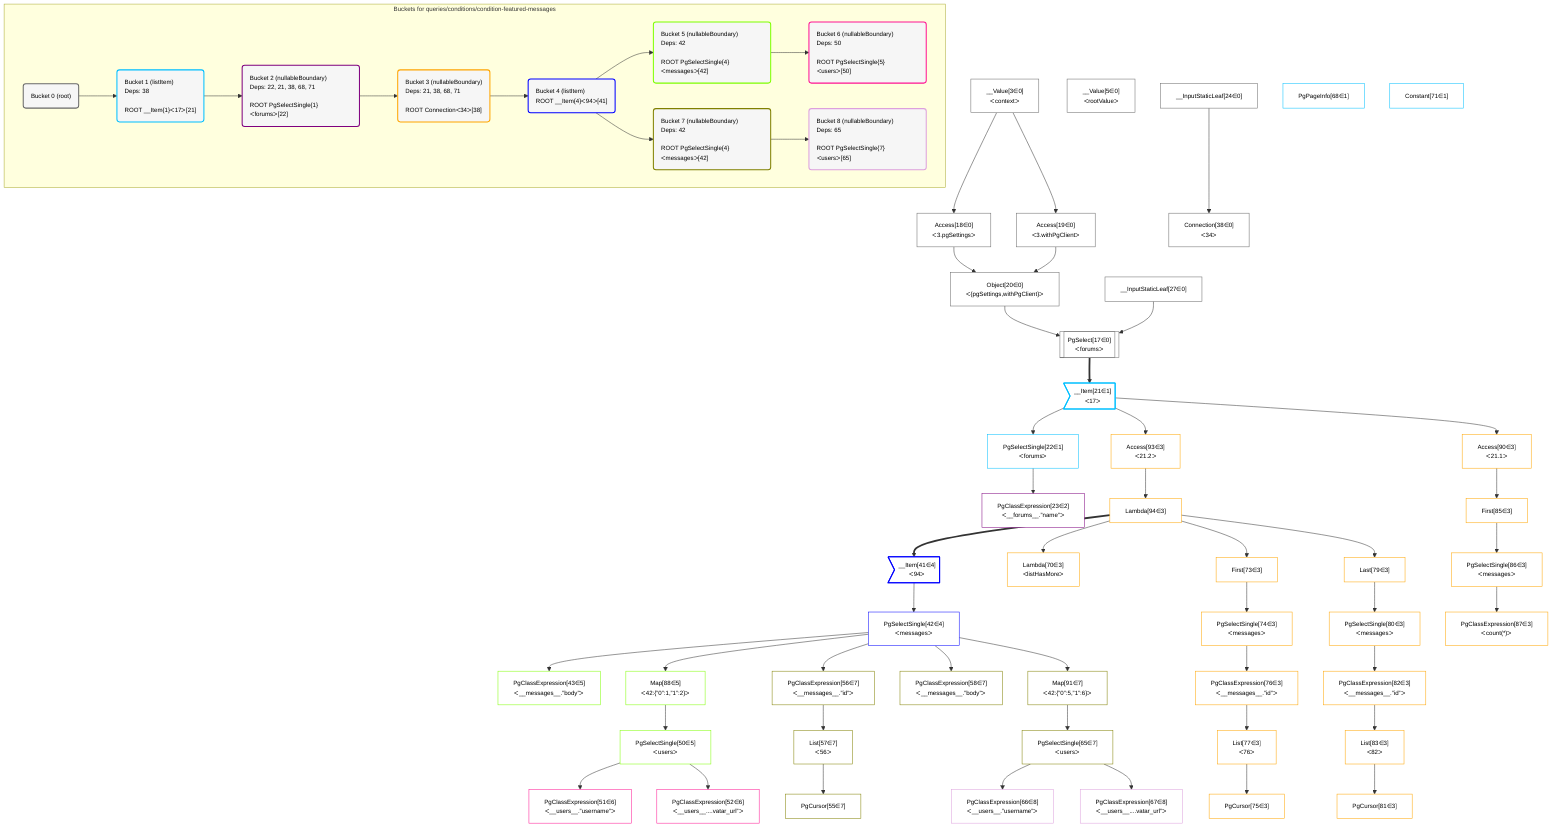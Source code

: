 %%{init: {'themeVariables': { 'fontSize': '12px'}}}%%
graph TD
    classDef path fill:#eee,stroke:#000,color:#000
    classDef plan fill:#fff,stroke-width:1px,color:#000
    classDef itemplan fill:#fff,stroke-width:2px,color:#000
    classDef sideeffectplan fill:#f00,stroke-width:2px,color:#000
    classDef bucket fill:#f6f6f6,color:#000,stroke-width:2px,text-align:left


    %% define steps
    __Value3["__Value[3∈0]<br />ᐸcontextᐳ"]:::plan
    __Value5["__Value[5∈0]<br />ᐸrootValueᐳ"]:::plan
    Access18["Access[18∈0]<br />ᐸ3.pgSettingsᐳ"]:::plan
    Access19["Access[19∈0]<br />ᐸ3.withPgClientᐳ"]:::plan
    Object20["Object[20∈0]<br />ᐸ{pgSettings,withPgClient}ᐳ"]:::plan
    __InputStaticLeaf27["__InputStaticLeaf[27∈0]"]:::plan
    PgSelect17[["PgSelect[17∈0]<br />ᐸforumsᐳ"]]:::plan
    __Item21>"__Item[21∈1]<br />ᐸ17ᐳ"]:::itemplan
    PgSelectSingle22["PgSelectSingle[22∈1]<br />ᐸforumsᐳ"]:::plan
    PgClassExpression23["PgClassExpression[23∈2]<br />ᐸ__forums__.”name”ᐳ"]:::plan
    __InputStaticLeaf24["__InputStaticLeaf[24∈0]"]:::plan
    Connection38["Connection[38∈0]<br />ᐸ34ᐳ"]:::plan
    Access93["Access[93∈3]<br />ᐸ21.2ᐳ"]:::plan
    Lambda94["Lambda[94∈3]"]:::plan
    __Item41>"__Item[41∈4]<br />ᐸ94ᐳ"]:::itemplan
    PgSelectSingle42["PgSelectSingle[42∈4]<br />ᐸmessagesᐳ"]:::plan
    PgClassExpression43["PgClassExpression[43∈5]<br />ᐸ__messages__.”body”ᐳ"]:::plan
    Map88["Map[88∈5]<br />ᐸ42:{”0”:1,”1”:2}ᐳ"]:::plan
    PgSelectSingle50["PgSelectSingle[50∈5]<br />ᐸusersᐳ"]:::plan
    PgClassExpression51["PgClassExpression[51∈6]<br />ᐸ__users__.”username”ᐳ"]:::plan
    PgClassExpression52["PgClassExpression[52∈6]<br />ᐸ__users__....vatar_url”ᐳ"]:::plan
    PgClassExpression56["PgClassExpression[56∈7]<br />ᐸ__messages__.”id”ᐳ"]:::plan
    List57["List[57∈7]<br />ᐸ56ᐳ"]:::plan
    PgCursor55["PgCursor[55∈7]"]:::plan
    PgClassExpression58["PgClassExpression[58∈7]<br />ᐸ__messages__.”body”ᐳ"]:::plan
    Map91["Map[91∈7]<br />ᐸ42:{”0”:5,”1”:6}ᐳ"]:::plan
    PgSelectSingle65["PgSelectSingle[65∈7]<br />ᐸusersᐳ"]:::plan
    PgClassExpression66["PgClassExpression[66∈8]<br />ᐸ__users__.”username”ᐳ"]:::plan
    PgClassExpression67["PgClassExpression[67∈8]<br />ᐸ__users__....vatar_url”ᐳ"]:::plan
    PgPageInfo68["PgPageInfo[68∈1]"]:::plan
    Lambda70["Lambda[70∈3]<br />ᐸlistHasMoreᐳ"]:::plan
    Constant71["Constant[71∈1]"]:::plan
    First73["First[73∈3]"]:::plan
    PgSelectSingle74["PgSelectSingle[74∈3]<br />ᐸmessagesᐳ"]:::plan
    PgClassExpression76["PgClassExpression[76∈3]<br />ᐸ__messages__.”id”ᐳ"]:::plan
    List77["List[77∈3]<br />ᐸ76ᐳ"]:::plan
    PgCursor75["PgCursor[75∈3]"]:::plan
    Last79["Last[79∈3]"]:::plan
    PgSelectSingle80["PgSelectSingle[80∈3]<br />ᐸmessagesᐳ"]:::plan
    PgClassExpression82["PgClassExpression[82∈3]<br />ᐸ__messages__.”id”ᐳ"]:::plan
    List83["List[83∈3]<br />ᐸ82ᐳ"]:::plan
    PgCursor81["PgCursor[81∈3]"]:::plan
    Access90["Access[90∈3]<br />ᐸ21.1ᐳ"]:::plan
    First85["First[85∈3]"]:::plan
    PgSelectSingle86["PgSelectSingle[86∈3]<br />ᐸmessagesᐳ"]:::plan
    PgClassExpression87["PgClassExpression[87∈3]<br />ᐸcount(*)ᐳ"]:::plan

    %% plan dependencies
    __Value3 --> Access18
    __Value3 --> Access19
    Access18 & Access19 --> Object20
    Object20 & __InputStaticLeaf27 --> PgSelect17
    PgSelect17 ==> __Item21
    __Item21 --> PgSelectSingle22
    PgSelectSingle22 --> PgClassExpression23
    __InputStaticLeaf24 --> Connection38
    __Item21 --> Access93
    Access93 --> Lambda94
    Lambda94 ==> __Item41
    __Item41 --> PgSelectSingle42
    PgSelectSingle42 --> PgClassExpression43
    PgSelectSingle42 --> Map88
    Map88 --> PgSelectSingle50
    PgSelectSingle50 --> PgClassExpression51
    PgSelectSingle50 --> PgClassExpression52
    PgSelectSingle42 --> PgClassExpression56
    PgClassExpression56 --> List57
    List57 --> PgCursor55
    PgSelectSingle42 --> PgClassExpression58
    PgSelectSingle42 --> Map91
    Map91 --> PgSelectSingle65
    PgSelectSingle65 --> PgClassExpression66
    PgSelectSingle65 --> PgClassExpression67
    Lambda94 --> Lambda70
    Lambda94 --> First73
    First73 --> PgSelectSingle74
    PgSelectSingle74 --> PgClassExpression76
    PgClassExpression76 --> List77
    List77 --> PgCursor75
    Lambda94 --> Last79
    Last79 --> PgSelectSingle80
    PgSelectSingle80 --> PgClassExpression82
    PgClassExpression82 --> List83
    List83 --> PgCursor81
    __Item21 --> Access90
    Access90 --> First85
    First85 --> PgSelectSingle86
    PgSelectSingle86 --> PgClassExpression87

    subgraph "Buckets for queries/conditions/condition-featured-messages"
    Bucket0("Bucket 0 (root)"):::bucket
    classDef bucket0 stroke:#696969
    class Bucket0,__Value3,__Value5,PgSelect17,Access18,Access19,Object20,__InputStaticLeaf24,__InputStaticLeaf27,Connection38 bucket0
    Bucket1("Bucket 1 (listItem)<br />Deps: 38<br /><br />ROOT __Item{1}ᐸ17ᐳ[21]"):::bucket
    classDef bucket1 stroke:#00bfff
    class Bucket1,__Item21,PgSelectSingle22,PgPageInfo68,Constant71 bucket1
    Bucket2("Bucket 2 (nullableBoundary)<br />Deps: 22, 21, 38, 68, 71<br /><br />ROOT PgSelectSingle{1}ᐸforumsᐳ[22]"):::bucket
    classDef bucket2 stroke:#7f007f
    class Bucket2,PgClassExpression23 bucket2
    Bucket3("Bucket 3 (nullableBoundary)<br />Deps: 21, 38, 68, 71<br /><br />ROOT Connectionᐸ34ᐳ[38]"):::bucket
    classDef bucket3 stroke:#ffa500
    class Bucket3,Lambda70,First73,PgSelectSingle74,PgCursor75,PgClassExpression76,List77,Last79,PgSelectSingle80,PgCursor81,PgClassExpression82,List83,First85,PgSelectSingle86,PgClassExpression87,Access90,Access93,Lambda94 bucket3
    Bucket4("Bucket 4 (listItem)<br />ROOT __Item{4}ᐸ94ᐳ[41]"):::bucket
    classDef bucket4 stroke:#0000ff
    class Bucket4,__Item41,PgSelectSingle42 bucket4
    Bucket5("Bucket 5 (nullableBoundary)<br />Deps: 42<br /><br />ROOT PgSelectSingle{4}ᐸmessagesᐳ[42]"):::bucket
    classDef bucket5 stroke:#7fff00
    class Bucket5,PgClassExpression43,PgSelectSingle50,Map88 bucket5
    Bucket6("Bucket 6 (nullableBoundary)<br />Deps: 50<br /><br />ROOT PgSelectSingle{5}ᐸusersᐳ[50]"):::bucket
    classDef bucket6 stroke:#ff1493
    class Bucket6,PgClassExpression51,PgClassExpression52 bucket6
    Bucket7("Bucket 7 (nullableBoundary)<br />Deps: 42<br /><br />ROOT PgSelectSingle{4}ᐸmessagesᐳ[42]"):::bucket
    classDef bucket7 stroke:#808000
    class Bucket7,PgCursor55,PgClassExpression56,List57,PgClassExpression58,PgSelectSingle65,Map91 bucket7
    Bucket8("Bucket 8 (nullableBoundary)<br />Deps: 65<br /><br />ROOT PgSelectSingle{7}ᐸusersᐳ[65]"):::bucket
    classDef bucket8 stroke:#dda0dd
    class Bucket8,PgClassExpression66,PgClassExpression67 bucket8
    Bucket0 --> Bucket1
    Bucket1 --> Bucket2
    Bucket2 --> Bucket3
    Bucket3 --> Bucket4
    Bucket4 --> Bucket5 & Bucket7
    Bucket5 --> Bucket6
    Bucket7 --> Bucket8
    end